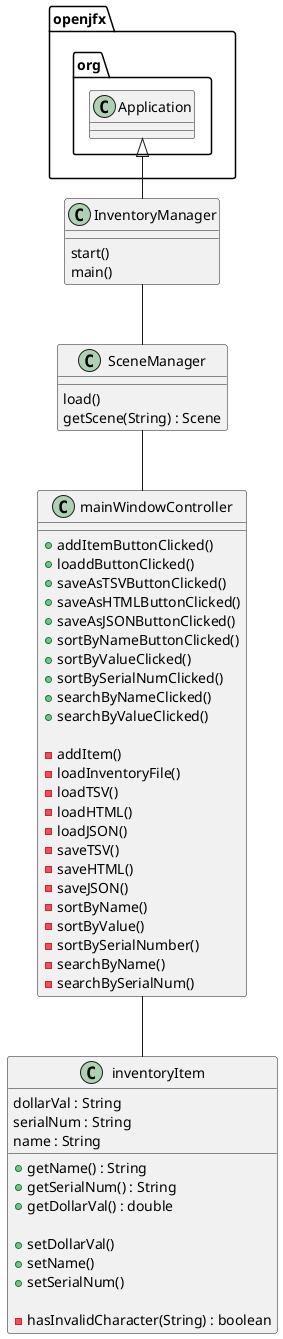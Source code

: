 @startuml
class InventoryManager
{
    start()
    main()
}

class mainWindowController
{
    + addItemButtonClicked()
    + loaddButtonClicked()
    + saveAsTSVButtonClicked()
    + saveAsHTMLButtonClicked()
    + saveAsJSONButtonClicked()
    + sortByNameButtonClicked()
    + sortByValueClicked()
    + sortBySerialNumClicked()
    + searchByNameClicked()
    + searchByValueClicked()

    - addItem()
    - loadInventoryFile()
    - loadTSV()
    - loadHTML()
    - loadJSON()
    - saveTSV()
    - saveHTML()
    - saveJSON()
    - sortByName()
    - sortByValue()
    - sortBySerialNumber()
    - searchByName()
    - searchBySerialNum()
}

class inventoryItem
{
    dollarVal : String
    serialNum : String
    name : String

    + getName() : String
    + getSerialNum() : String
    + getDollarVal() : double

    + setDollarVal()
    + setName()
    + setSerialNum()

    - hasInvalidCharacter(String) : boolean
}

class SceneManager
{
    load()
    getScene(String) : Scene
}


openjfx.org.Application <|-- InventoryManager
InventoryManager -- SceneManager
SceneManager -- mainWindowController
mainWindowController -- inventoryItem
@enduml